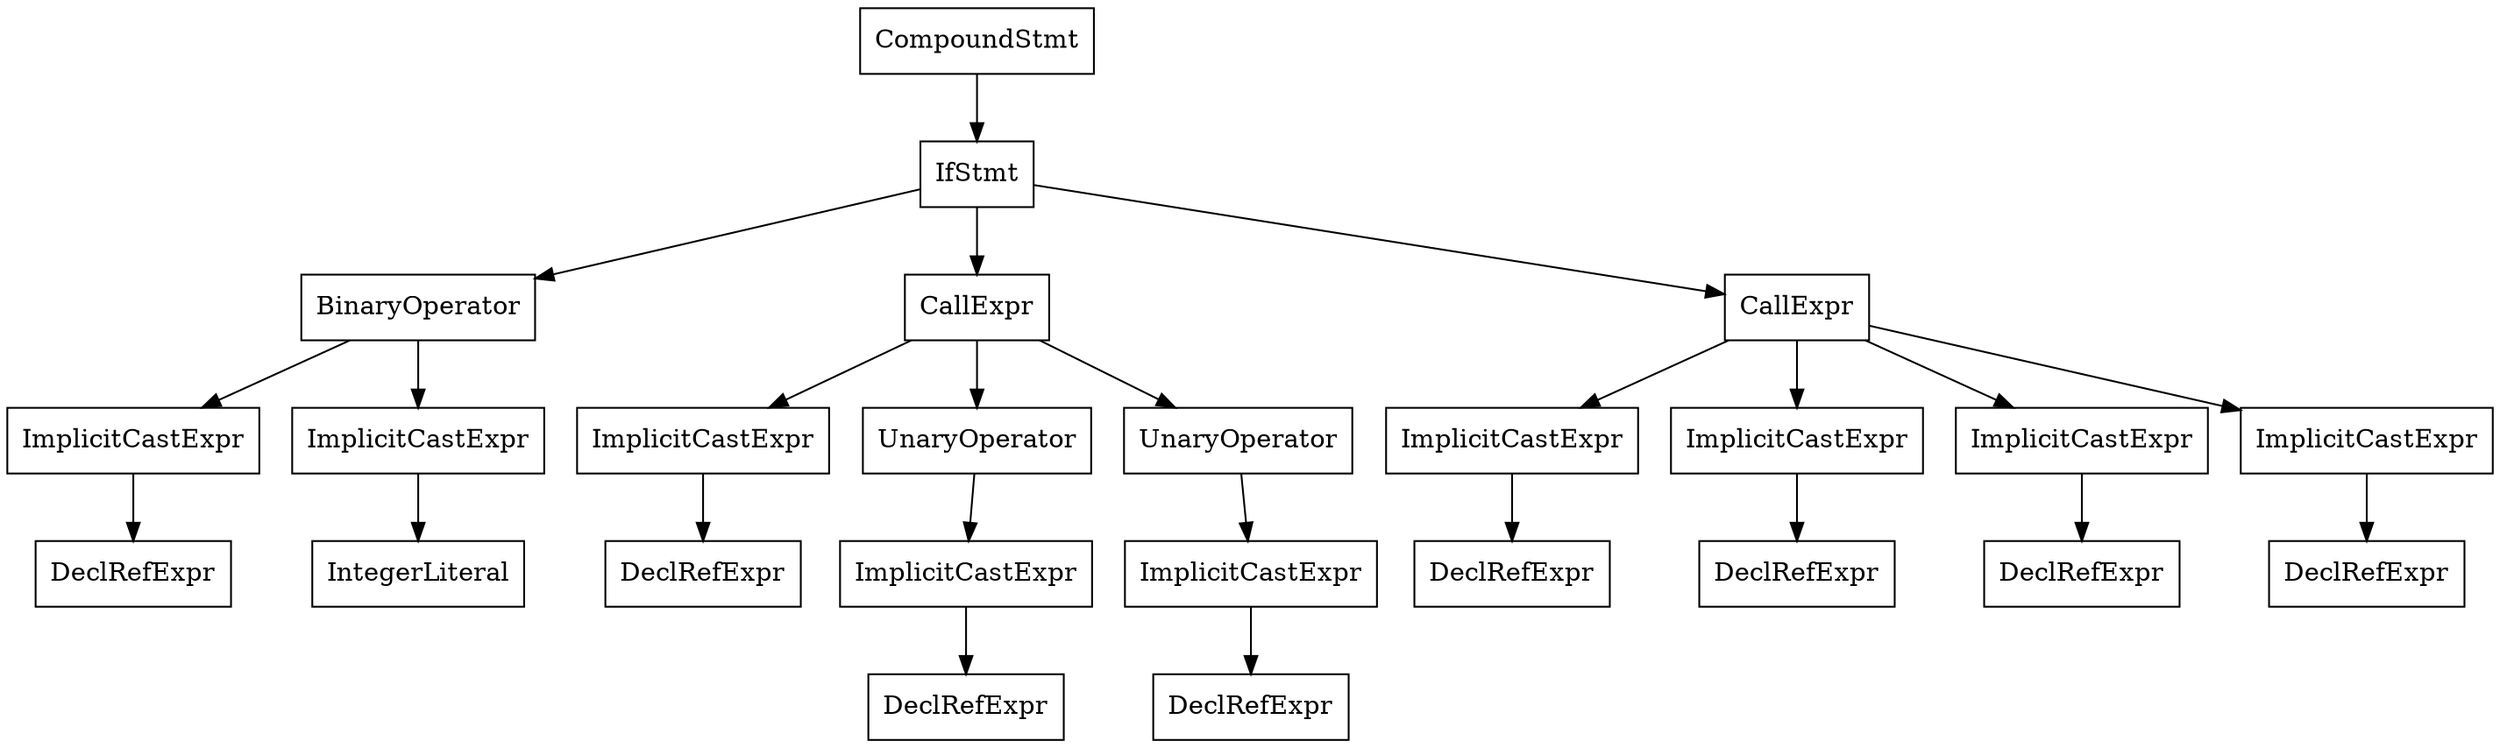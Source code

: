 digraph unnamed {

	Node0x55ac915c4260 [shape=record,label="{CompoundStmt}"];
	Node0x55ac915c4260 -> Node0x55ac915c4230;
	Node0x55ac915c4230 [shape=record,label="{IfStmt}"];
	Node0x55ac915c4230 -> Node0x55ac915c3eb0;
	Node0x55ac915c4230 -> Node0x55ac915c4060;
	Node0x55ac915c4230 -> Node0x55ac915c41b0;
	Node0x55ac915c3eb0 [shape=record,label="{BinaryOperator}"];
	Node0x55ac915c3eb0 -> Node0x55ac915c3e80;
	Node0x55ac915c3eb0 -> Node0x55ac915c3e98;
	Node0x55ac915c3e80 [shape=record,label="{ImplicitCastExpr}"];
	Node0x55ac915c3e80 -> Node0x55ac915c3e60;
	Node0x55ac915c3e60 [shape=record,label="{DeclRefExpr}"];
	Node0x55ac915c3e98 [shape=record,label="{ImplicitCastExpr}"];
	Node0x55ac915c3e98 -> Node0x55ac9109b378;
	Node0x55ac9109b378 [shape=record,label="{IntegerLiteral}"];
	Node0x55ac915c4060 [shape=record,label="{CallExpr}"];
	Node0x55ac915c4060 -> Node0x55ac915c4048;
	Node0x55ac915c4060 -> Node0x55ac915c3fb0;
	Node0x55ac915c4060 -> Node0x55ac915c4000;
	Node0x55ac915c4048 [shape=record,label="{ImplicitCastExpr}"];
	Node0x55ac915c4048 -> Node0x55ac915c4018;
	Node0x55ac915c4018 [shape=record,label="{DeclRefExpr}"];
	Node0x55ac915c3fb0 [shape=record,label="{UnaryOperator}"];
	Node0x55ac915c3fb0 -> Node0x55ac915c3f98;
	Node0x55ac915c3f98 [shape=record,label="{ImplicitCastExpr}"];
	Node0x55ac915c3f98 -> Node0x55ac915c3f78;
	Node0x55ac915c3f78 [shape=record,label="{DeclRefExpr}"];
	Node0x55ac915c4000 [shape=record,label="{UnaryOperator}"];
	Node0x55ac915c4000 -> Node0x55ac915c3fe8;
	Node0x55ac915c3fe8 [shape=record,label="{ImplicitCastExpr}"];
	Node0x55ac915c3fe8 -> Node0x55ac915c3fc8;
	Node0x55ac915c3fc8 [shape=record,label="{DeclRefExpr}"];
	Node0x55ac915c41b0 [shape=record,label="{CallExpr}"];
	Node0x55ac915c41b0 -> Node0x55ac915c4198;
	Node0x55ac915c41b0 -> Node0x55ac915c41e8;
	Node0x55ac915c41b0 -> Node0x55ac915c4200;
	Node0x55ac915c41b0 -> Node0x55ac915c4218;
	Node0x55ac915c4198 [shape=record,label="{ImplicitCastExpr}"];
	Node0x55ac915c4198 -> Node0x55ac915c40b0;
	Node0x55ac915c40b0 [shape=record,label="{DeclRefExpr}"];
	Node0x55ac915c41e8 [shape=record,label="{ImplicitCastExpr}"];
	Node0x55ac915c41e8 -> Node0x55ac915c40e0;
	Node0x55ac915c40e0 [shape=record,label="{DeclRefExpr}"];
	Node0x55ac915c4200 [shape=record,label="{ImplicitCastExpr}"];
	Node0x55ac915c4200 -> Node0x55ac915c4100;
	Node0x55ac915c4100 [shape=record,label="{DeclRefExpr}"];
	Node0x55ac915c4218 [shape=record,label="{ImplicitCastExpr}"];
	Node0x55ac915c4218 -> Node0x55ac915c4120;
	Node0x55ac915c4120 [shape=record,label="{DeclRefExpr}"];
}
